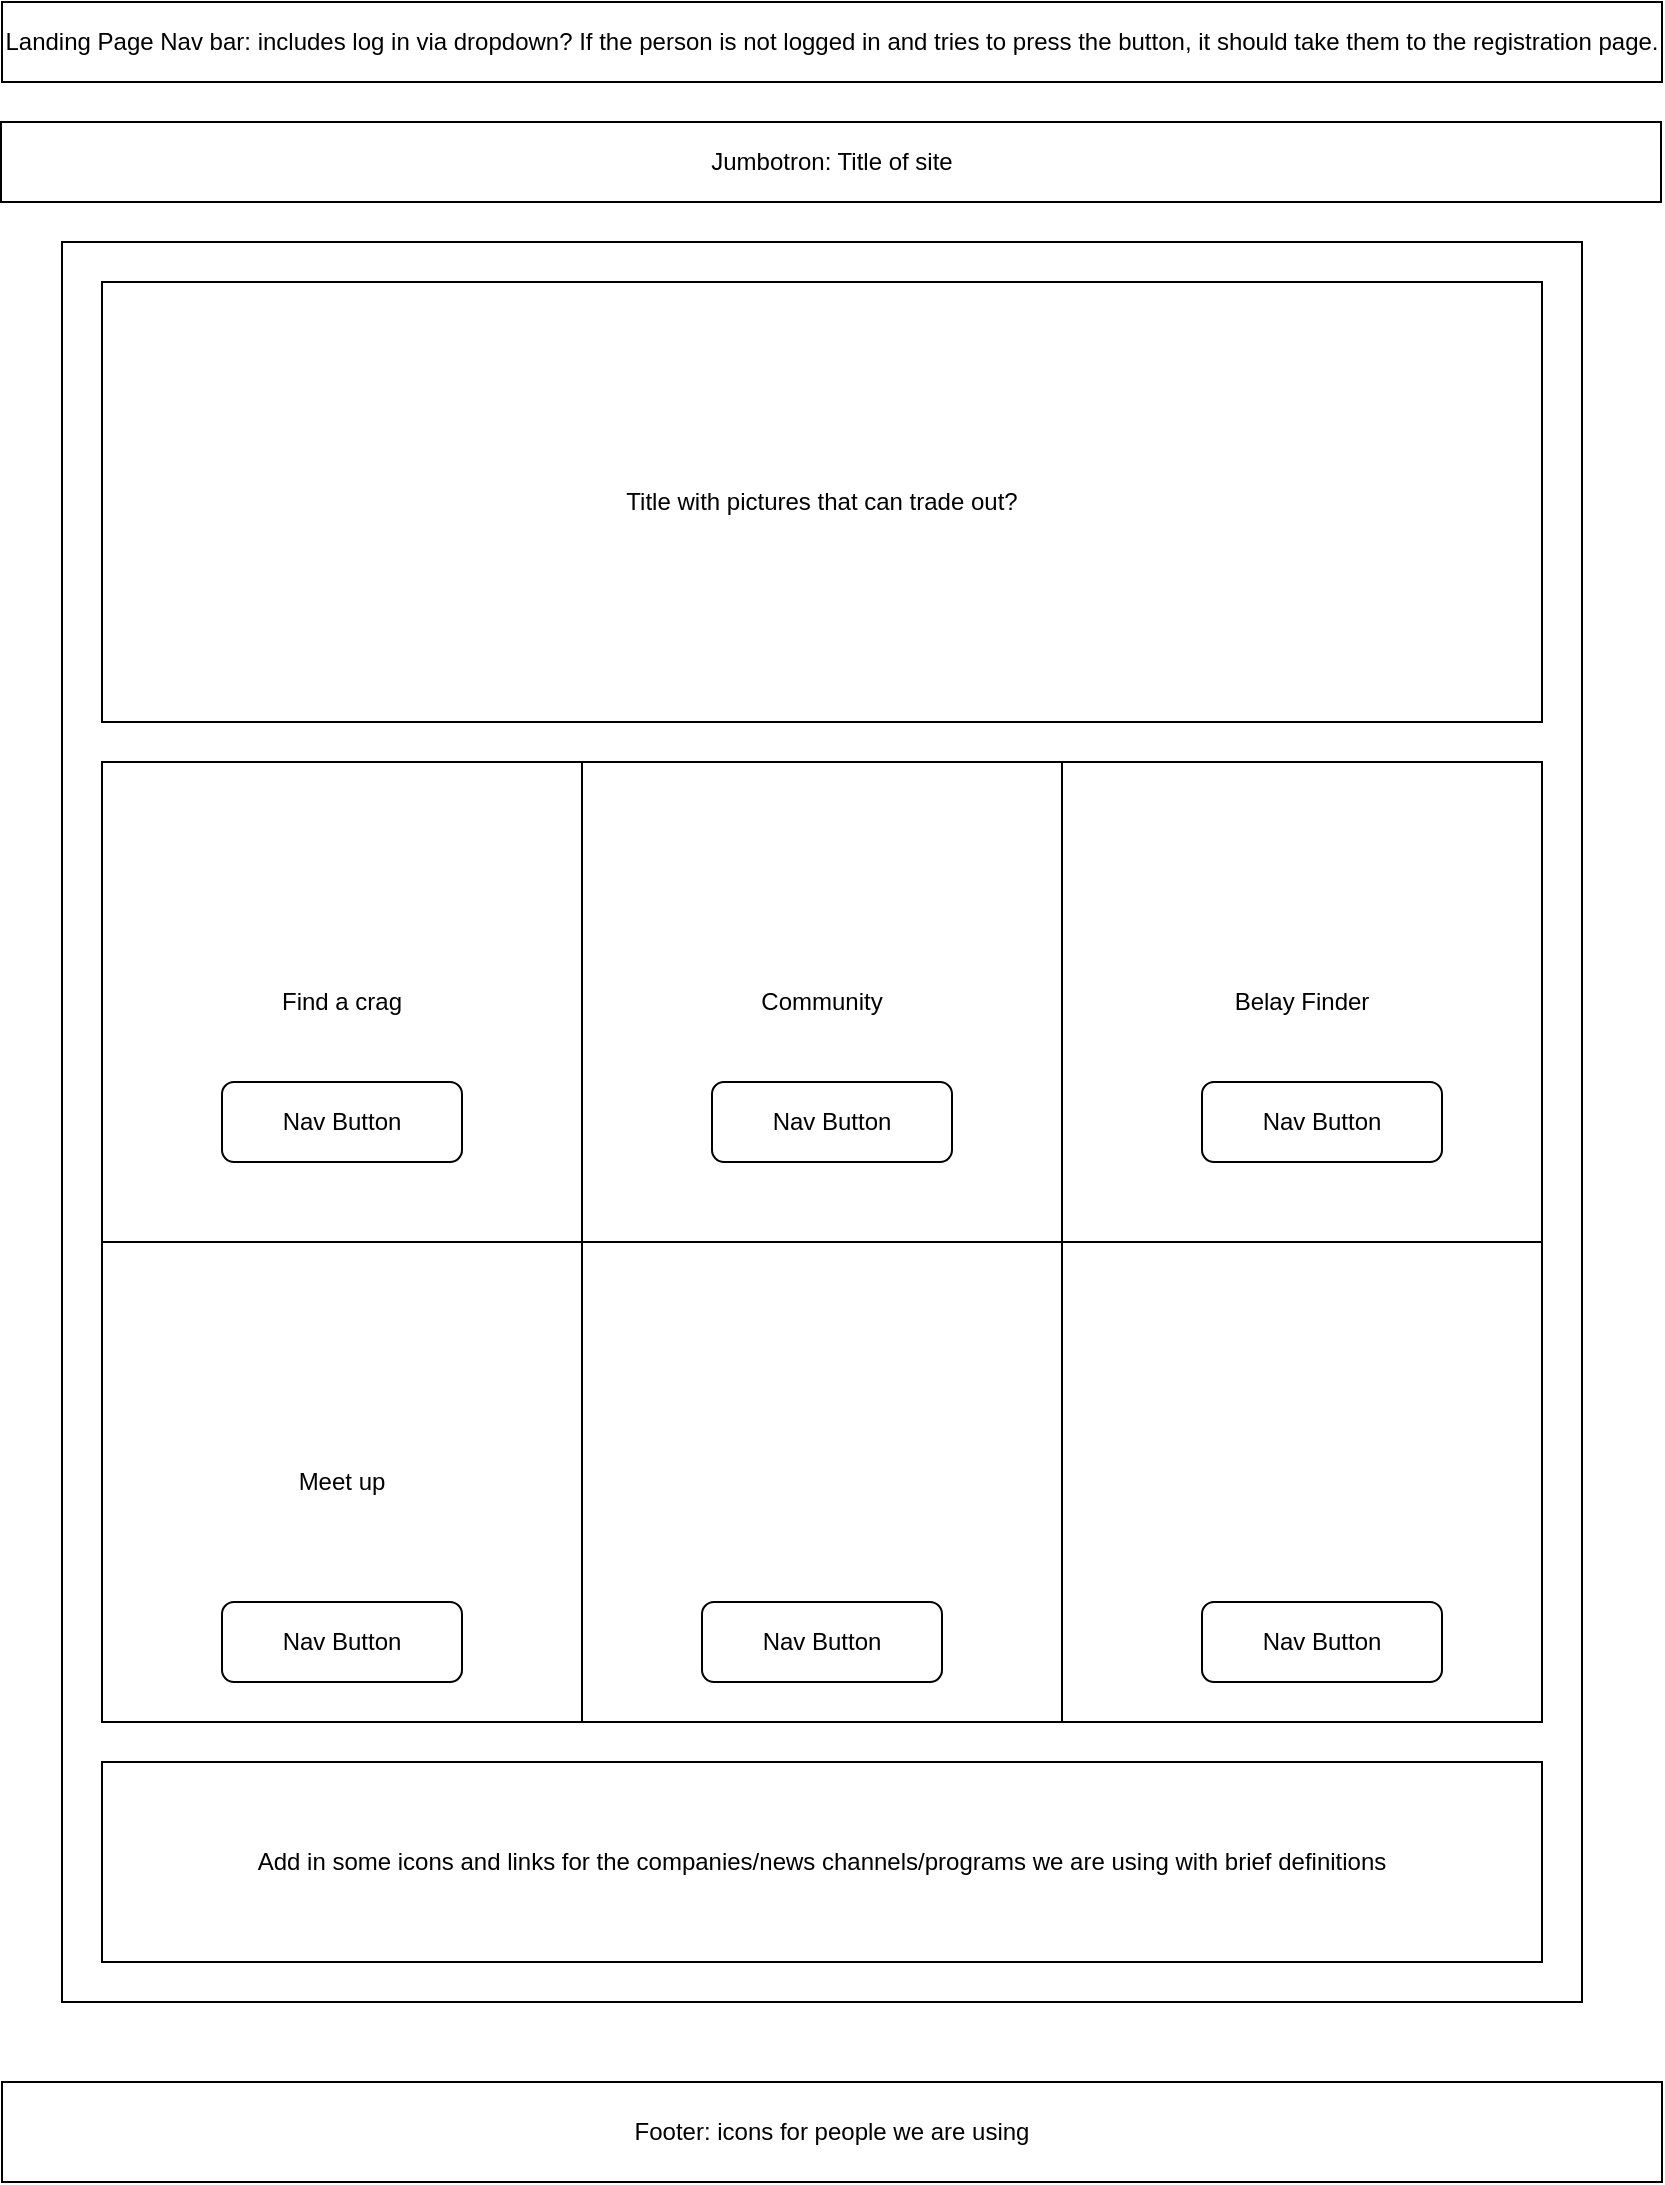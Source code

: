 <mxfile version="10.9.5" type="device"><diagram id="QaawoYIuWPooDXGY0PRv" name="HomePage"><mxGraphModel dx="946" dy="727" grid="1" gridSize="10" guides="1" tooltips="1" connect="1" arrows="1" fold="1" page="1" pageScale="1" pageWidth="850" pageHeight="1100" math="0" shadow="0"><root><mxCell id="0"/><mxCell id="1" parent="0"/><mxCell id="lbBW89Zy8YIMAzy4WUKj-2" value="Landing Page Nav bar: includes log in via dropdown? If the person is not logged in and tries to press the button, it should take them to the registration page." style="rounded=0;whiteSpace=wrap;html=1;" parent="1" vertex="1"><mxGeometry x="10" width="830" height="40" as="geometry"/></mxCell><mxCell id="lbBW89Zy8YIMAzy4WUKj-3" value="Jumbotron: Title of site" style="rounded=0;whiteSpace=wrap;html=1;" parent="1" vertex="1"><mxGeometry x="9.5" y="60" width="830" height="40" as="geometry"/></mxCell><mxCell id="lbBW89Zy8YIMAzy4WUKj-4" value="Footer: icons for people we are using" style="rounded=0;whiteSpace=wrap;html=1;" parent="1" vertex="1"><mxGeometry x="10" y="1040" width="830" height="50" as="geometry"/></mxCell><mxCell id="e2XNKRt9jWCxfhtoni8N-1" value="" style="rounded=0;whiteSpace=wrap;html=1;" parent="1" vertex="1"><mxGeometry x="40" y="120" width="760" height="880" as="geometry"/></mxCell><mxCell id="WZ9EIfL2Q2M-kfRx05uT-1" value="Title with pictures that can trade out?" style="rounded=0;whiteSpace=wrap;html=1;" parent="1" vertex="1"><mxGeometry x="60" y="140" width="720" height="220" as="geometry"/></mxCell><mxCell id="WZ9EIfL2Q2M-kfRx05uT-2" value="" style="rounded=0;whiteSpace=wrap;html=1;" parent="1" vertex="1"><mxGeometry x="60" y="380" width="720" height="480" as="geometry"/></mxCell><mxCell id="WZ9EIfL2Q2M-kfRx05uT-3" value="Add in some icons and links for the companies/news channels/programs&amp;nbsp;we are using with brief definitions" style="rounded=0;whiteSpace=wrap;html=1;" parent="1" vertex="1"><mxGeometry x="60" y="880" width="720" height="100" as="geometry"/></mxCell><mxCell id="WZ9EIfL2Q2M-kfRx05uT-4" value="Find a crag" style="rounded=0;whiteSpace=wrap;html=1;" parent="1" vertex="1"><mxGeometry x="60" y="380" width="240" height="240" as="geometry"/></mxCell><mxCell id="WZ9EIfL2Q2M-kfRx05uT-5" value="Community" style="rounded=0;whiteSpace=wrap;html=1;" parent="1" vertex="1"><mxGeometry x="300" y="380" width="240" height="240" as="geometry"/></mxCell><mxCell id="WZ9EIfL2Q2M-kfRx05uT-6" value="Belay Finder" style="rounded=0;whiteSpace=wrap;html=1;" parent="1" vertex="1"><mxGeometry x="540" y="380" width="240" height="240" as="geometry"/></mxCell><mxCell id="WZ9EIfL2Q2M-kfRx05uT-7" value="&lt;span style=&quot;white-space: normal&quot;&gt;Meet up&lt;/span&gt;" style="rounded=0;whiteSpace=wrap;html=1;" parent="1" vertex="1"><mxGeometry x="60" y="620" width="240" height="240" as="geometry"/></mxCell><mxCell id="WZ9EIfL2Q2M-kfRx05uT-8" value="" style="rounded=0;whiteSpace=wrap;html=1;" parent="1" vertex="1"><mxGeometry x="300" y="620" width="240" height="240" as="geometry"/></mxCell><mxCell id="WZ9EIfL2Q2M-kfRx05uT-9" value="" style="rounded=0;whiteSpace=wrap;html=1;" parent="1" vertex="1"><mxGeometry x="540" y="620" width="240" height="240" as="geometry"/></mxCell><mxCell id="WZ9EIfL2Q2M-kfRx05uT-10" value="&lt;span style=&quot;white-space: normal&quot;&gt;Nav Button&lt;/span&gt;" style="rounded=1;whiteSpace=wrap;html=1;" parent="1" vertex="1"><mxGeometry x="120" y="800" width="120" height="40" as="geometry"/></mxCell><mxCell id="WZ9EIfL2Q2M-kfRx05uT-11" value="&lt;span style=&quot;white-space: normal&quot;&gt;Nav Button&lt;/span&gt;" style="rounded=1;whiteSpace=wrap;html=1;" parent="1" vertex="1"><mxGeometry x="360" y="800" width="120" height="40" as="geometry"/></mxCell><mxCell id="WZ9EIfL2Q2M-kfRx05uT-12" value="&lt;span style=&quot;white-space: normal&quot;&gt;Nav Button&lt;/span&gt;" style="rounded=1;whiteSpace=wrap;html=1;" parent="1" vertex="1"><mxGeometry x="610" y="800" width="120" height="40" as="geometry"/></mxCell><mxCell id="WZ9EIfL2Q2M-kfRx05uT-13" value="Nav Button" style="rounded=1;whiteSpace=wrap;html=1;" parent="1" vertex="1"><mxGeometry x="120" y="540" width="120" height="40" as="geometry"/></mxCell><mxCell id="WZ9EIfL2Q2M-kfRx05uT-14" value="&lt;span style=&quot;white-space: normal&quot;&gt;Nav Button&lt;/span&gt;" style="rounded=1;whiteSpace=wrap;html=1;" parent="1" vertex="1"><mxGeometry x="365" y="540" width="120" height="40" as="geometry"/></mxCell><mxCell id="WZ9EIfL2Q2M-kfRx05uT-15" value="&lt;span style=&quot;white-space: normal&quot;&gt;Nav Button&lt;/span&gt;" style="rounded=1;whiteSpace=wrap;html=1;" parent="1" vertex="1"><mxGeometry x="610" y="540" width="120" height="40" as="geometry"/></mxCell></root></mxGraphModel></diagram><diagram id="3br7TgPbK_ti_nzMsEhZ" name="RegistrationPage"><mxGraphModel dx="1261" dy="969" grid="1" gridSize="10" guides="1" tooltips="1" connect="1" arrows="1" fold="1" page="1" pageScale="1" pageWidth="850" pageHeight="1100" math="0" shadow="0"><root><mxCell id="BG7Qv11xjRp0nXGDHiRe-0"/><mxCell id="BG7Qv11xjRp0nXGDHiRe-1" parent="BG7Qv11xjRp0nXGDHiRe-0"/><mxCell id="O7155kVLZmTLitw2ZODv-0" value="NavBar" style="rounded=0;whiteSpace=wrap;html=1;" parent="BG7Qv11xjRp0nXGDHiRe-1" vertex="1"><mxGeometry x="10" width="830" height="40" as="geometry"/></mxCell><mxCell id="7c82WDycNxj51Tsnd9WM-0" value="Jumbotron: Title of site" style="rounded=0;whiteSpace=wrap;html=1;" parent="BG7Qv11xjRp0nXGDHiRe-1" vertex="1"><mxGeometry x="9.5" y="60" width="830" height="40" as="geometry"/></mxCell><mxCell id="EmWPuLtHs7OozqsJLmyo-0" value="" style="rounded=0;whiteSpace=wrap;html=1;" vertex="1" parent="BG7Qv11xjRp0nXGDHiRe-1"><mxGeometry x="40" y="120" width="760" height="880" as="geometry"/></mxCell><mxCell id="U-aeVMtOxjv1uECcX9_1-0" value="Footer: icons for people we are using" style="rounded=0;whiteSpace=wrap;html=1;" vertex="1" parent="BG7Qv11xjRp0nXGDHiRe-1"><mxGeometry x="10" y="1040" width="830" height="50" as="geometry"/></mxCell><mxCell id="55q5_BRSrcNfwhtNgZEY-0" value="" style="rounded=0;whiteSpace=wrap;html=1;" vertex="1" parent="BG7Qv11xjRp0nXGDHiRe-1"><mxGeometry x="50" y="130" width="370" height="860" as="geometry"/></mxCell><mxCell id="55q5_BRSrcNfwhtNgZEY-1" value="" style="rounded=0;whiteSpace=wrap;html=1;" vertex="1" parent="BG7Qv11xjRp0nXGDHiRe-1"><mxGeometry x="420" y="130" width="370" height="860" as="geometry"/></mxCell><mxCell id="55q5_BRSrcNfwhtNgZEY-2" value="Username" style="rounded=0;whiteSpace=wrap;html=1;" vertex="1" parent="BG7Qv11xjRp0nXGDHiRe-1"><mxGeometry x="73" y="210" width="237" height="30" as="geometry"/></mxCell><mxCell id="55q5_BRSrcNfwhtNgZEY-3" value="Password" style="rounded=0;whiteSpace=wrap;html=1;" vertex="1" parent="BG7Qv11xjRp0nXGDHiRe-1"><mxGeometry x="73" y="250" width="237" height="30" as="geometry"/></mxCell><mxCell id="55q5_BRSrcNfwhtNgZEY-4" value="LogIn" style="rounded=1;whiteSpace=wrap;html=1;" vertex="1" parent="BG7Qv11xjRp0nXGDHiRe-1"><mxGeometry x="330" y="225" width="75" height="40" as="geometry"/></mxCell><mxCell id="55q5_BRSrcNfwhtNgZEY-5" value="Log in with FB" style="rounded=1;whiteSpace=wrap;html=1;" vertex="1" parent="BG7Qv11xjRp0nXGDHiRe-1"><mxGeometry x="90" y="300" width="290" height="40" as="geometry"/></mxCell><mxCell id="55q5_BRSrcNfwhtNgZEY-6" value="Log in with Google" style="rounded=1;whiteSpace=wrap;html=1;" vertex="1" parent="BG7Qv11xjRp0nXGDHiRe-1"><mxGeometry x="90" y="350" width="290" height="40" as="geometry"/></mxCell><mxCell id="55q5_BRSrcNfwhtNgZEY-8" value="Log In side" style="rounded=0;whiteSpace=wrap;html=1;" vertex="1" parent="BG7Qv11xjRp0nXGDHiRe-1"><mxGeometry x="60" y="140" width="350" height="60" as="geometry"/></mxCell><mxCell id="55q5_BRSrcNfwhtNgZEY-9" value="Email" style="rounded=0;whiteSpace=wrap;html=1;" vertex="1" parent="BG7Qv11xjRp0nXGDHiRe-1"><mxGeometry x="486.5" y="225" width="237" height="30" as="geometry"/></mxCell><mxCell id="55q5_BRSrcNfwhtNgZEY-10" value="Username" style="rounded=0;whiteSpace=wrap;html=1;" vertex="1" parent="BG7Qv11xjRp0nXGDHiRe-1"><mxGeometry x="486.5" y="272.5" width="237" height="30" as="geometry"/></mxCell><mxCell id="55q5_BRSrcNfwhtNgZEY-11" value="Password" style="rounded=0;whiteSpace=wrap;html=1;" vertex="1" parent="BG7Qv11xjRp0nXGDHiRe-1"><mxGeometry x="486.5" y="320" width="237" height="30" as="geometry"/></mxCell><mxCell id="55q5_BRSrcNfwhtNgZEY-12" value="Registration" style="rounded=0;whiteSpace=wrap;html=1;" vertex="1" parent="BG7Qv11xjRp0nXGDHiRe-1"><mxGeometry x="430" y="140" width="350" height="60" as="geometry"/></mxCell><mxCell id="55q5_BRSrcNfwhtNgZEY-13" value="Log in with Google" style="rounded=1;whiteSpace=wrap;html=1;" vertex="1" parent="BG7Qv11xjRp0nXGDHiRe-1"><mxGeometry x="460" y="420" width="290" height="40" as="geometry"/></mxCell><mxCell id="55q5_BRSrcNfwhtNgZEY-14" value="Log in with Facebook" style="rounded=1;whiteSpace=wrap;html=1;" vertex="1" parent="BG7Qv11xjRp0nXGDHiRe-1"><mxGeometry x="460" y="470" width="290" height="40" as="geometry"/></mxCell></root></mxGraphModel></diagram><diagram id="1q06o6pReI3Ta-MyTToi" name="Community"><mxGraphModel dx="946" dy="727" grid="1" gridSize="10" guides="1" tooltips="1" connect="1" arrows="1" fold="1" page="1" pageScale="1" pageWidth="850" pageHeight="1100" math="0" shadow="0"><root><mxCell id="ENayGkb5AbUpfmxZn8bc-0"/><mxCell id="ENayGkb5AbUpfmxZn8bc-1" parent="ENayGkb5AbUpfmxZn8bc-0"/><mxCell id="apzDBpXMAeHFmX96__oL-0" value="Navbar" style="rounded=0;whiteSpace=wrap;html=1;" parent="ENayGkb5AbUpfmxZn8bc-1" vertex="1"><mxGeometry x="10" width="830" height="40" as="geometry"/></mxCell><mxCell id="mJGqMv9vKhBfTrBbZqwJ-0" value="Jumbotron: Community" style="rounded=0;whiteSpace=wrap;html=1;" parent="ENayGkb5AbUpfmxZn8bc-1" vertex="1"><mxGeometry x="10" y="60" width="830" height="40" as="geometry"/></mxCell><mxCell id="BFQJOrPLGjUKcgURbX7E-0" value="Footer: icons for people we are using" style="rounded=0;whiteSpace=wrap;html=1;" parent="ENayGkb5AbUpfmxZn8bc-1" vertex="1"><mxGeometry x="10" y="1040" width="830" height="50" as="geometry"/></mxCell><mxCell id="DQjM9FjMORAqPuBn2uLF-0" value="" style="rounded=0;whiteSpace=wrap;html=1;" parent="ENayGkb5AbUpfmxZn8bc-1" vertex="1"><mxGeometry x="40" y="120" width="760" height="880" as="geometry"/></mxCell><mxCell id="YKX7iswV2kjS5XfuaaTp-1" value="" style="rounded=0;whiteSpace=wrap;html=1;" parent="ENayGkb5AbUpfmxZn8bc-1" vertex="1"><mxGeometry x="50" y="130" width="740" height="360" as="geometry"/></mxCell><mxCell id="YKX7iswV2kjS5XfuaaTp-2" value="" style="rounded=0;whiteSpace=wrap;html=1;" parent="ENayGkb5AbUpfmxZn8bc-1" vertex="1"><mxGeometry x="60" y="140" width="720" height="160" as="geometry"/></mxCell><mxCell id="YKX7iswV2kjS5XfuaaTp-3" value="Previously added comment with link to see all comments in a modal" style="rounded=0;whiteSpace=wrap;html=1;" parent="ENayGkb5AbUpfmxZn8bc-1" vertex="1"><mxGeometry x="60" y="310" width="720" height="60" as="geometry"/></mxCell><mxCell id="YKX7iswV2kjS5XfuaaTp-4" value="Tallied likes and dislikes with like and dislike buttons" style="rounded=0;whiteSpace=wrap;html=1;" parent="ENayGkb5AbUpfmxZn8bc-1" vertex="1"><mxGeometry x="60" y="380" width="720" height="30" as="geometry"/></mxCell><mxCell id="YKX7iswV2kjS5XfuaaTp-6" value="Description" style="rounded=0;whiteSpace=wrap;html=1;" parent="ENayGkb5AbUpfmxZn8bc-1" vertex="1"><mxGeometry x="420" y="150" width="350" height="140" as="geometry"/></mxCell><mxCell id="YKX7iswV2kjS5XfuaaTp-7" value="Picture" style="rounded=0;whiteSpace=wrap;html=1;" parent="ENayGkb5AbUpfmxZn8bc-1" vertex="1"><mxGeometry x="70" y="150" width="350" height="140" as="geometry"/></mxCell><mxCell id="YKX7iswV2kjS5XfuaaTp-8" value="" style="rounded=0;whiteSpace=wrap;html=1;" parent="ENayGkb5AbUpfmxZn8bc-1" vertex="1"><mxGeometry x="60" y="420" width="720" height="60" as="geometry"/></mxCell><mxCell id="YKX7iswV2kjS5XfuaaTp-5" value="Add a comment" style="rounded=0;whiteSpace=wrap;html=1;" parent="ENayGkb5AbUpfmxZn8bc-1" vertex="1"><mxGeometry x="70" y="430" width="580" height="40" as="geometry"/></mxCell><mxCell id="YKX7iswV2kjS5XfuaaTp-9" value="Submit" style="rounded=1;whiteSpace=wrap;html=1;" parent="ENayGkb5AbUpfmxZn8bc-1" vertex="1"><mxGeometry x="670" y="437.5" width="100" height="25" as="geometry"/></mxCell><mxCell id="lFqxd3ub5XoRJ3Zrxs7E-0" value="" style="rounded=0;whiteSpace=wrap;html=1;" vertex="1" parent="ENayGkb5AbUpfmxZn8bc-1"><mxGeometry x="50" y="520" width="740" height="60" as="geometry"/></mxCell><mxCell id="XgPDoyQ5fErolNqT8QlE-0" value="Title, Description, Link to deal" style="rounded=0;whiteSpace=wrap;html=1;" vertex="1" parent="ENayGkb5AbUpfmxZn8bc-1"><mxGeometry x="190" y="530" width="590" height="40" as="geometry"/></mxCell><mxCell id="DjKD7nnuH9yxEkT0tCQL-0" value="icon for place holding deal" style="rounded=0;whiteSpace=wrap;html=1;" vertex="1" parent="ENayGkb5AbUpfmxZn8bc-1"><mxGeometry x="60" y="530" width="120" height="40" as="geometry"/></mxCell><mxCell id="UuY_d30k4SLsNAkCXERZ-0" value="" style="rounded=0;whiteSpace=wrap;html=1;" vertex="1" parent="ENayGkb5AbUpfmxZn8bc-1"><mxGeometry x="50" y="601" width="740" height="360" as="geometry"/></mxCell><mxCell id="UuY_d30k4SLsNAkCXERZ-1" value="" style="rounded=0;whiteSpace=wrap;html=1;" vertex="1" parent="ENayGkb5AbUpfmxZn8bc-1"><mxGeometry x="60" y="891" width="720" height="60" as="geometry"/></mxCell><mxCell id="UuY_d30k4SLsNAkCXERZ-2" value="Add a comment" style="rounded=0;whiteSpace=wrap;html=1;" vertex="1" parent="ENayGkb5AbUpfmxZn8bc-1"><mxGeometry x="70" y="901" width="580" height="40" as="geometry"/></mxCell><mxCell id="UuY_d30k4SLsNAkCXERZ-3" value="Submit" style="rounded=1;whiteSpace=wrap;html=1;" vertex="1" parent="ENayGkb5AbUpfmxZn8bc-1"><mxGeometry x="670" y="908.5" width="100" height="25" as="geometry"/></mxCell><mxCell id="UuY_d30k4SLsNAkCXERZ-4" value="" style="rounded=0;whiteSpace=wrap;html=1;" vertex="1" parent="ENayGkb5AbUpfmxZn8bc-1"><mxGeometry x="60" y="611" width="720" height="160" as="geometry"/></mxCell><mxCell id="UuY_d30k4SLsNAkCXERZ-5" value="" style="rounded=0;whiteSpace=wrap;html=1;" vertex="1" parent="ENayGkb5AbUpfmxZn8bc-1"><mxGeometry x="420" y="621" width="350" height="140" as="geometry"/></mxCell><mxCell id="UuY_d30k4SLsNAkCXERZ-6" value="Picture from Article" style="rounded=0;whiteSpace=wrap;html=1;" vertex="1" parent="ENayGkb5AbUpfmxZn8bc-1"><mxGeometry x="70" y="621" width="350" height="140" as="geometry"/></mxCell><mxCell id="UuY_d30k4SLsNAkCXERZ-7" value="Previously added comment with link to see all comments in a modal" style="rounded=0;whiteSpace=wrap;html=1;" vertex="1" parent="ENayGkb5AbUpfmxZn8bc-1"><mxGeometry x="60" y="781" width="720" height="60" as="geometry"/></mxCell><mxCell id="UuY_d30k4SLsNAkCXERZ-8" value="Tallied likes and dislikes with like and dislike buttons" style="rounded=0;whiteSpace=wrap;html=1;" vertex="1" parent="ENayGkb5AbUpfmxZn8bc-1"><mxGeometry x="60" y="851" width="720" height="30" as="geometry"/></mxCell><mxCell id="UuY_d30k4SLsNAkCXERZ-9" value="Title" style="rounded=0;whiteSpace=wrap;html=1;" vertex="1" parent="ENayGkb5AbUpfmxZn8bc-1"><mxGeometry x="430" y="631" width="330" height="50" as="geometry"/></mxCell><mxCell id="UuY_d30k4SLsNAkCXERZ-10" value="Article" style="rounded=0;whiteSpace=wrap;html=1;" vertex="1" parent="ENayGkb5AbUpfmxZn8bc-1"><mxGeometry x="430" y="691" width="330" height="60" as="geometry"/></mxCell></root></mxGraphModel></diagram><diagram id="cvnlnvW6qm_817dd1oab" name="CragSearch"><mxGraphModel dx="946" dy="727" grid="1" gridSize="10" guides="1" tooltips="1" connect="1" arrows="1" fold="1" page="1" pageScale="1" pageWidth="850" pageHeight="1100" math="0" shadow="0"><root><mxCell id="LmW7hg5FwyAHZNsfGfXy-0"/><mxCell id="LmW7hg5FwyAHZNsfGfXy-1" parent="LmW7hg5FwyAHZNsfGfXy-0"/><mxCell id="QHJxLHJbC9c4pYuQD_CN-0" value="&lt;span style=&quot;white-space: normal&quot;&gt;Navbar&lt;/span&gt;" style="rounded=0;whiteSpace=wrap;html=1;" parent="LmW7hg5FwyAHZNsfGfXy-1" vertex="1"><mxGeometry x="10" width="830" height="40" as="geometry"/></mxCell><mxCell id="SaRiY0h88Mhkj9_NC_l8-0" value="&lt;span style=&quot;white-space: normal&quot;&gt;Jumbotron: Find your closest crag&lt;/span&gt;" style="rounded=0;whiteSpace=wrap;html=1;" parent="LmW7hg5FwyAHZNsfGfXy-1" vertex="1"><mxGeometry x="10" y="60" width="830" height="40" as="geometry"/></mxCell><mxCell id="XkbU3FFPoPoHqdTfq6qz-0" value="Footer: icons for people we are using" style="rounded=0;whiteSpace=wrap;html=1;" parent="LmW7hg5FwyAHZNsfGfXy-1" vertex="1"><mxGeometry x="10" y="1040" width="830" height="50" as="geometry"/></mxCell><mxCell id="Xa8_A5rlb1X3U0uJ4ru4-0" value="Duplicate through all crags within X miles" style="rounded=0;whiteSpace=wrap;html=1;" parent="LmW7hg5FwyAHZNsfGfXy-1" vertex="1"><mxGeometry x="40" y="120" width="760" height="880" as="geometry"/></mxCell><mxCell id="kIUox5kb6LdrEGGlE61p-0" value="Map" style="rounded=0;whiteSpace=wrap;html=1;" parent="LmW7hg5FwyAHZNsfGfXy-1" vertex="1"><mxGeometry x="50" y="130" width="740" height="210" as="geometry"/></mxCell><mxCell id="kIUox5kb6LdrEGGlE61p-1" value="" style="rounded=0;whiteSpace=wrap;html=1;" parent="LmW7hg5FwyAHZNsfGfXy-1" vertex="1"><mxGeometry x="50" y="350" width="740" height="170" as="geometry"/></mxCell><mxCell id="kIUox5kb6LdrEGGlE61p-2" value="Location Name" style="rounded=0;whiteSpace=wrap;html=1;" parent="LmW7hg5FwyAHZNsfGfXy-1" vertex="1"><mxGeometry x="60" y="360" width="180" height="150" as="geometry"/></mxCell><mxCell id="kIUox5kb6LdrEGGlE61p-3" value="Location Description&lt;br&gt;Current Weather&lt;br&gt;Weather Forecast&lt;br&gt;Current Water Level&lt;br&gt;Average Difficulty level&lt;br&gt;Popular Routes" style="rounded=0;whiteSpace=wrap;html=1;" parent="LmW7hg5FwyAHZNsfGfXy-1" vertex="1"><mxGeometry x="250" y="360" width="530" height="150" as="geometry"/></mxCell></root></mxGraphModel></diagram><diagram id="WMctWBWOOHcz0XwX7ecI" name="BelayPartner"><mxGraphModel dx="1892" dy="1454" grid="1" gridSize="10" guides="1" tooltips="1" connect="1" arrows="1" fold="1" page="1" pageScale="1" pageWidth="850" pageHeight="1100" math="0" shadow="0"><root><mxCell id="FJcppRFvQgc5Omaqgt6b-0"/><mxCell id="FJcppRFvQgc5Omaqgt6b-1" parent="FJcppRFvQgc5Omaqgt6b-0"/><mxCell id="6mtMh8dERM0Y2nEZUR3x-15" value="" style="rounded=0;whiteSpace=wrap;html=1;" vertex="1" parent="FJcppRFvQgc5Omaqgt6b-1"><mxGeometry x="860" y="109" width="780" height="902" as="geometry"/></mxCell><mxCell id="6mtMh8dERM0Y2nEZUR3x-14" value="" style="rounded=0;whiteSpace=wrap;html=1;" vertex="1" parent="FJcppRFvQgc5Omaqgt6b-1"><mxGeometry x="30" y="108" width="780" height="902" as="geometry"/></mxCell><mxCell id="6mtMh8dERM0Y2nEZUR3x-10" value="" style="rounded=0;whiteSpace=wrap;html=1;" vertex="1" parent="FJcppRFvQgc5Omaqgt6b-1"><mxGeometry x="870" y="120" width="760" height="880" as="geometry"/></mxCell><mxCell id="O6F4trs_evvrWExkmlyL-0" value="Navbar" style="rounded=0;whiteSpace=wrap;html=1;" parent="FJcppRFvQgc5Omaqgt6b-1" vertex="1"><mxGeometry x="10" width="830" height="40" as="geometry"/></mxCell><mxCell id="O6F4trs_evvrWExkmlyL-1" value="Jumbotron: Friend Finder" style="rounded=0;whiteSpace=wrap;html=1;" parent="FJcppRFvQgc5Omaqgt6b-1" vertex="1"><mxGeometry x="10" y="60" width="830" height="40" as="geometry"/></mxCell><mxCell id="O6F4trs_evvrWExkmlyL-2" value="Footer: icons for people we are using" style="rounded=0;whiteSpace=wrap;html=1;" parent="FJcppRFvQgc5Omaqgt6b-1" vertex="1"><mxGeometry x="10" y="1040" width="830" height="50" as="geometry"/></mxCell><mxCell id="Ef_AtzJeAVQAuBSKk28U-0" value="" style="rounded=0;whiteSpace=wrap;html=1;" parent="FJcppRFvQgc5Omaqgt6b-1" vertex="1"><mxGeometry x="40" y="120" width="760" height="880" as="geometry"/></mxCell><mxCell id="6mtMh8dERM0Y2nEZUR3x-0" value="Questions" style="rounded=0;whiteSpace=wrap;html=1;" vertex="1" parent="FJcppRFvQgc5Omaqgt6b-1"><mxGeometry x="50" y="220" width="740" height="690" as="geometry"/></mxCell><mxCell id="6mtMh8dERM0Y2nEZUR3x-6" value="" style="rounded=0;whiteSpace=wrap;html=1;" vertex="1" parent="FJcppRFvQgc5Omaqgt6b-1"><mxGeometry x="880" y="130" width="740" height="860" as="geometry"/></mxCell><mxCell id="6mtMh8dERM0Y2nEZUR3x-7" value="Name, Average climb, etc" style="rounded=0;whiteSpace=wrap;html=1;" vertex="1" parent="FJcppRFvQgc5Omaqgt6b-1"><mxGeometry x="890" y="140" width="720" height="110" as="geometry"/></mxCell><mxCell id="6mtMh8dERM0Y2nEZUR3x-8" value="" style="rounded=0;whiteSpace=wrap;html=1;" vertex="1" parent="FJcppRFvQgc5Omaqgt6b-1"><mxGeometry x="890" y="260" width="720" height="110" as="geometry"/></mxCell><mxCell id="6mtMh8dERM0Y2nEZUR3x-9" value="" style="rounded=0;whiteSpace=wrap;html=1;" vertex="1" parent="FJcppRFvQgc5Omaqgt6b-1"><mxGeometry x="890" y="380" width="720" height="110" as="geometry"/></mxCell><mxCell id="6mtMh8dERM0Y2nEZUR3x-11" value="Thumbnail" style="rounded=0;whiteSpace=wrap;html=1;" vertex="1" parent="FJcppRFvQgc5Omaqgt6b-1"><mxGeometry x="900" y="150" width="130" height="90" as="geometry"/></mxCell><mxCell id="6mtMh8dERM0Y2nEZUR3x-12" value="" style="rounded=0;whiteSpace=wrap;html=1;" vertex="1" parent="FJcppRFvQgc5Omaqgt6b-1"><mxGeometry x="900" y="270" width="130" height="90" as="geometry"/></mxCell><mxCell id="6mtMh8dERM0Y2nEZUR3x-13" value="" style="rounded=0;whiteSpace=wrap;html=1;" vertex="1" parent="FJcppRFvQgc5Omaqgt6b-1"><mxGeometry x="900" y="390" width="130" height="90" as="geometry"/></mxCell><mxCell id="6mtMh8dERM0Y2nEZUR3x-16" value="" style="rounded=0;whiteSpace=wrap;html=1;" vertex="1" parent="FJcppRFvQgc5Omaqgt6b-1"><mxGeometry x="890" y="620" width="720" height="110" as="geometry"/></mxCell><mxCell id="6mtMh8dERM0Y2nEZUR3x-17" value="" style="rounded=0;whiteSpace=wrap;html=1;" vertex="1" parent="FJcppRFvQgc5Omaqgt6b-1"><mxGeometry x="900" y="630" width="130" height="90" as="geometry"/></mxCell><mxCell id="6mtMh8dERM0Y2nEZUR3x-18" value="" style="rounded=0;whiteSpace=wrap;html=1;" vertex="1" parent="FJcppRFvQgc5Omaqgt6b-1"><mxGeometry x="890" y="504" width="720" height="110" as="geometry"/></mxCell><mxCell id="6mtMh8dERM0Y2nEZUR3x-19" value="" style="rounded=0;whiteSpace=wrap;html=1;" vertex="1" parent="FJcppRFvQgc5Omaqgt6b-1"><mxGeometry x="900" y="514" width="130" height="90" as="geometry"/></mxCell><mxCell id="6mtMh8dERM0Y2nEZUR3x-20" value="Submit" style="rounded=1;whiteSpace=wrap;html=1;" vertex="1" parent="FJcppRFvQgc5Omaqgt6b-1"><mxGeometry x="360" y="920" width="120" height="60" as="geometry"/></mxCell><mxCell id="6mtMh8dERM0Y2nEZUR3x-21" value="Instructions" style="rounded=0;whiteSpace=wrap;html=1;" vertex="1" parent="FJcppRFvQgc5Omaqgt6b-1"><mxGeometry x="50" y="140" width="740" height="60" as="geometry"/></mxCell></root></mxGraphModel></diagram><diagram id="9TcESKt4F-5nDCjBxocC" name="NoMatch"><mxGraphModel dx="946" dy="727" grid="1" gridSize="10" guides="1" tooltips="1" connect="1" arrows="1" fold="1" page="1" pageScale="1" pageWidth="850" pageHeight="1100" math="0" shadow="0"><root><mxCell id="jQdlfdQyjZ3CMP03KWhD-0"/><mxCell id="jQdlfdQyjZ3CMP03KWhD-1" parent="jQdlfdQyjZ3CMP03KWhD-0"/><mxCell id="IFkK0OaD6xxnkmbYdbdG-0" value="Navbar" style="rounded=0;whiteSpace=wrap;html=1;" parent="jQdlfdQyjZ3CMP03KWhD-1" vertex="1"><mxGeometry x="10" width="830" height="40" as="geometry"/></mxCell><mxCell id="p8IO7CxHMuMGXb82zeoR-0" value="Jumbotron: No Match" style="rounded=0;whiteSpace=wrap;html=1;" parent="jQdlfdQyjZ3CMP03KWhD-1" vertex="1"><mxGeometry x="10" y="60" width="830" height="40" as="geometry"/></mxCell><mxCell id="9Z1fjXoId5PrSzOUW3qz-0" value="Footer: icons for people we are using" style="rounded=0;whiteSpace=wrap;html=1;" parent="jQdlfdQyjZ3CMP03KWhD-1" vertex="1"><mxGeometry x="10" y="1040" width="830" height="50" as="geometry"/></mxCell><mxCell id="8oomW5REuaMcOjyG4sdB-0" value="" style="rounded=0;whiteSpace=wrap;html=1;" parent="jQdlfdQyjZ3CMP03KWhD-1" vertex="1"><mxGeometry x="50" y="120" width="760" height="880" as="geometry"/></mxCell><mxCell id="0j9wvr4mY08azSvsXVu_-0" value="Picture of someone mid fall" style="rounded=0;whiteSpace=wrap;html=1;" parent="jQdlfdQyjZ3CMP03KWhD-1" vertex="1"><mxGeometry x="70" y="140" width="720" height="220" as="geometry"/></mxCell><mxCell id="_elQLtE8Xw4mtjyI1wyG-0" value="This page does not exist. Please use the Nav bar to go back." style="rounded=0;whiteSpace=wrap;html=1;" parent="jQdlfdQyjZ3CMP03KWhD-1" vertex="1"><mxGeometry x="70" y="380" width="720" height="600" as="geometry"/></mxCell></root></mxGraphModel></diagram><diagram id="2yHlhwYDqVoEVicV7OjK" name="MeetUp"><mxGraphModel dx="946" dy="727" grid="1" gridSize="10" guides="1" tooltips="1" connect="1" arrows="1" fold="1" page="1" pageScale="1" pageWidth="850" pageHeight="1100" math="0" shadow="0"><root><mxCell id="EH4z0uDQZOrfZjLyKkm--0"/><mxCell id="EH4z0uDQZOrfZjLyKkm--1" parent="EH4z0uDQZOrfZjLyKkm--0"/><mxCell id="NtMwNik3JUdyA6WC2XVz-0" value="Navbar" style="rounded=0;whiteSpace=wrap;html=1;" parent="EH4z0uDQZOrfZjLyKkm--1" vertex="1"><mxGeometry x="10" width="830" height="40" as="geometry"/></mxCell><mxCell id="grs8r-VC1qGxuWG-mfnq-0" value="Jumbotron: Meet up" style="rounded=0;whiteSpace=wrap;html=1;" parent="EH4z0uDQZOrfZjLyKkm--1" vertex="1"><mxGeometry x="10" y="60" width="830" height="40" as="geometry"/></mxCell><mxCell id="W35YtJ9Io3F0eIZPbeRJ-0" value="Footer: icons for people we are using" style="rounded=0;whiteSpace=wrap;html=1;" parent="EH4z0uDQZOrfZjLyKkm--1" vertex="1"><mxGeometry x="10" y="1040" width="830" height="50" as="geometry"/></mxCell><mxCell id="Owj4J0r-RqAtxEvdEXO_-0" value="" style="rounded=0;whiteSpace=wrap;html=1;" parent="EH4z0uDQZOrfZjLyKkm--1" vertex="1"><mxGeometry x="40" y="120" width="760" height="880" as="geometry"/></mxCell></root></mxGraphModel></diagram><diagram id="B0UTfuuaOMM91l_9Gyqc" name="AugRealRoutes"><mxGraphModel dx="946" dy="727" grid="1" gridSize="10" guides="1" tooltips="1" connect="1" arrows="1" fold="1" page="1" pageScale="1" pageWidth="850" pageHeight="1100" math="0" shadow="0"><root><mxCell id="65dFpdvf_G482VpTh25j-0"/><mxCell id="65dFpdvf_G482VpTh25j-1" parent="65dFpdvf_G482VpTh25j-0"/><mxCell id="FmfuofsWac6ADbmiJLHM-0" value="Footer: icons for people we are using" style="rounded=0;whiteSpace=wrap;html=1;" parent="65dFpdvf_G482VpTh25j-1" vertex="1"><mxGeometry x="10" y="1040" width="830" height="50" as="geometry"/></mxCell><mxCell id="pHE8VvoeNqr4SNMgRPPS-0" value="Navbar" style="rounded=0;whiteSpace=wrap;html=1;" parent="65dFpdvf_G482VpTh25j-1" vertex="1"><mxGeometry x="10" width="830" height="40" as="geometry"/></mxCell><mxCell id="kSw5YP2-F95aBA4LObg0-0" value="Jumbotron: AR Routes" style="rounded=0;whiteSpace=wrap;html=1;" parent="65dFpdvf_G482VpTh25j-1" vertex="1"><mxGeometry x="10" y="60" width="830" height="40" as="geometry"/></mxCell><mxCell id="-AWn4LdUg_A-iwR2T76m-0" value="" style="rounded=0;whiteSpace=wrap;html=1;" parent="65dFpdvf_G482VpTh25j-1" vertex="1"><mxGeometry x="40" y="120" width="760" height="880" as="geometry"/></mxCell></root></mxGraphModel></diagram></mxfile>